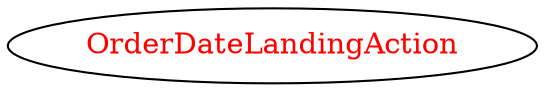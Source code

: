 digraph dependencyGraph {
 concentrate=true;
 ranksep="2.0";
 rankdir="LR"; 
 splines="ortho";
"OrderDateLandingAction" [fontcolor="red"];
}